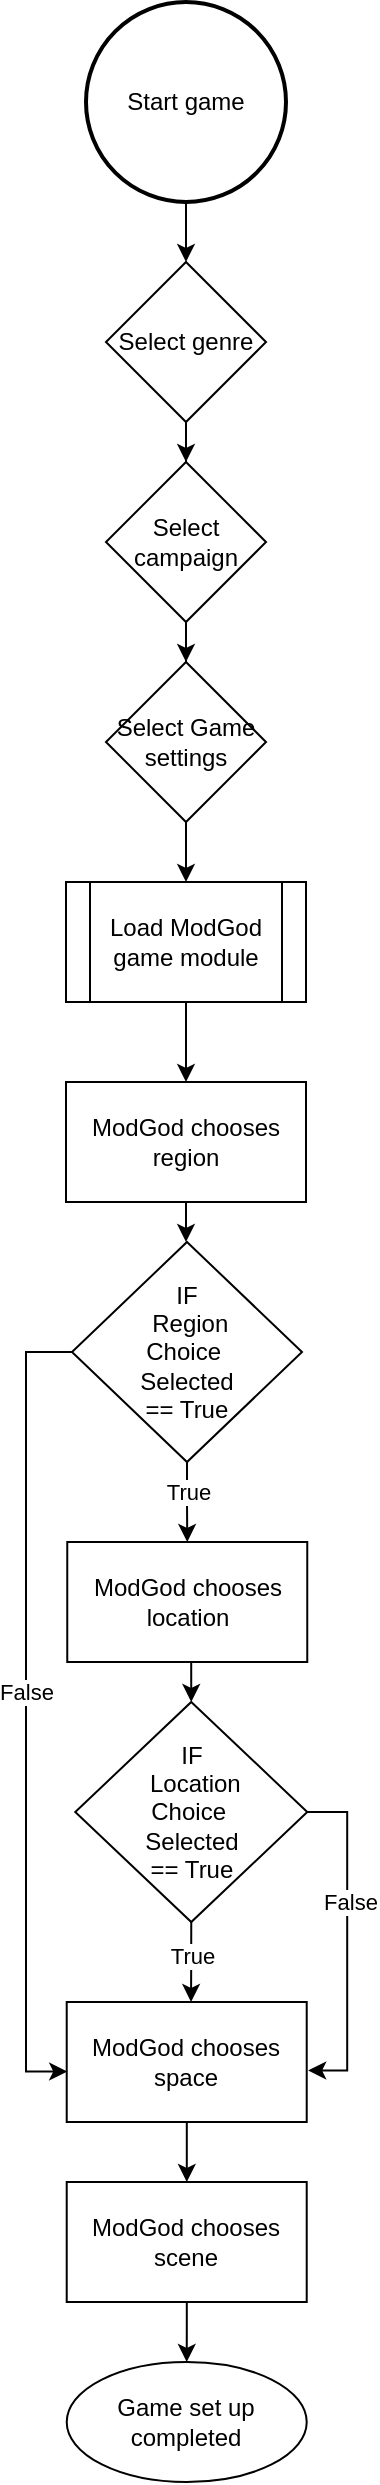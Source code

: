<mxfile version="20.3.0" type="device"><diagram id="LsEVZn2ywElqt6WwXoec" name="Page-1"><mxGraphModel dx="1718" dy="1018" grid="1" gridSize="10" guides="1" tooltips="1" connect="1" arrows="1" fold="1" page="1" pageScale="1" pageWidth="850" pageHeight="1100" math="0" shadow="0"><root><mxCell id="0"/><mxCell id="1" parent="0"/><mxCell id="-5vSoh6XbHN2hPACiJxj-5" style="edgeStyle=orthogonalEdgeStyle;rounded=0;orthogonalLoop=1;jettySize=auto;html=1;entryX=0.5;entryY=0;entryDx=0;entryDy=0;" parent="1" source="-5vSoh6XbHN2hPACiJxj-1" target="-5vSoh6XbHN2hPACiJxj-2" edge="1"><mxGeometry relative="1" as="geometry"/></mxCell><mxCell id="-5vSoh6XbHN2hPACiJxj-1" value="Start game" style="strokeWidth=2;html=1;shape=mxgraph.flowchart.start_2;whiteSpace=wrap;" parent="1" vertex="1"><mxGeometry x="375" y="50" width="100" height="100" as="geometry"/></mxCell><mxCell id="-5vSoh6XbHN2hPACiJxj-6" value="" style="edgeStyle=orthogonalEdgeStyle;rounded=0;orthogonalLoop=1;jettySize=auto;html=1;" parent="1" source="-5vSoh6XbHN2hPACiJxj-2" target="-5vSoh6XbHN2hPACiJxj-3" edge="1"><mxGeometry relative="1" as="geometry"/></mxCell><mxCell id="-5vSoh6XbHN2hPACiJxj-2" value="Select genre" style="rhombus;whiteSpace=wrap;html=1;" parent="1" vertex="1"><mxGeometry x="385" y="180" width="80" height="80" as="geometry"/></mxCell><mxCell id="-5vSoh6XbHN2hPACiJxj-7" value="" style="edgeStyle=orthogonalEdgeStyle;rounded=0;orthogonalLoop=1;jettySize=auto;html=1;" parent="1" source="-5vSoh6XbHN2hPACiJxj-3" target="-5vSoh6XbHN2hPACiJxj-4" edge="1"><mxGeometry relative="1" as="geometry"/></mxCell><mxCell id="-5vSoh6XbHN2hPACiJxj-3" value="Select campaign" style="rhombus;whiteSpace=wrap;html=1;" parent="1" vertex="1"><mxGeometry x="385" y="280" width="80" height="80" as="geometry"/></mxCell><mxCell id="-5vSoh6XbHN2hPACiJxj-10" value="" style="edgeStyle=orthogonalEdgeStyle;rounded=0;orthogonalLoop=1;jettySize=auto;html=1;" parent="1" source="-5vSoh6XbHN2hPACiJxj-4" target="-5vSoh6XbHN2hPACiJxj-8" edge="1"><mxGeometry relative="1" as="geometry"/></mxCell><mxCell id="-5vSoh6XbHN2hPACiJxj-4" value="Select Game settings" style="rhombus;whiteSpace=wrap;html=1;" parent="1" vertex="1"><mxGeometry x="385" y="380" width="80" height="80" as="geometry"/></mxCell><mxCell id="ucek9U1R-yIVm7dkha0N-2" style="edgeStyle=orthogonalEdgeStyle;rounded=0;orthogonalLoop=1;jettySize=auto;html=1;exitX=0.5;exitY=1;exitDx=0;exitDy=0;entryX=0.5;entryY=0;entryDx=0;entryDy=0;" edge="1" parent="1" source="-5vSoh6XbHN2hPACiJxj-8" target="-5vSoh6XbHN2hPACiJxj-9"><mxGeometry relative="1" as="geometry"><mxPoint x="424.935" y="580" as="targetPoint"/></mxGeometry></mxCell><mxCell id="-5vSoh6XbHN2hPACiJxj-8" value="Load ModGod game module" style="shape=process;whiteSpace=wrap;html=1;backgroundOutline=1;" parent="1" vertex="1"><mxGeometry x="365" y="490" width="120" height="60" as="geometry"/></mxCell><mxCell id="ucek9U1R-yIVm7dkha0N-4" style="edgeStyle=orthogonalEdgeStyle;rounded=0;orthogonalLoop=1;jettySize=auto;html=1;entryX=0.5;entryY=0;entryDx=0;entryDy=0;" edge="1" parent="1" source="-5vSoh6XbHN2hPACiJxj-9" target="ucek9U1R-yIVm7dkha0N-5"><mxGeometry relative="1" as="geometry"><mxPoint x="425" y="690" as="targetPoint"/></mxGeometry></mxCell><mxCell id="-5vSoh6XbHN2hPACiJxj-9" value="ModGod chooses region" style="rounded=0;whiteSpace=wrap;html=1;" parent="1" vertex="1"><mxGeometry x="365" y="590" width="120" height="60" as="geometry"/></mxCell><mxCell id="-5vSoh6XbHN2hPACiJxj-24" value="" style="edgeStyle=orthogonalEdgeStyle;rounded=0;orthogonalLoop=1;jettySize=auto;html=1;" parent="1" source="-5vSoh6XbHN2hPACiJxj-13" target="-5vSoh6XbHN2hPACiJxj-14" edge="1"><mxGeometry relative="1" as="geometry"/></mxCell><mxCell id="-5vSoh6XbHN2hPACiJxj-13" value="ModGod chooses space" style="rounded=0;whiteSpace=wrap;html=1;" parent="1" vertex="1"><mxGeometry x="365.36" y="1050" width="120" height="60" as="geometry"/></mxCell><mxCell id="-5vSoh6XbHN2hPACiJxj-28" value="" style="edgeStyle=orthogonalEdgeStyle;rounded=0;orthogonalLoop=1;jettySize=auto;html=1;" parent="1" source="-5vSoh6XbHN2hPACiJxj-14" target="-5vSoh6XbHN2hPACiJxj-27" edge="1"><mxGeometry relative="1" as="geometry"/></mxCell><mxCell id="-5vSoh6XbHN2hPACiJxj-14" value="ModGod chooses scene" style="rounded=0;whiteSpace=wrap;html=1;" parent="1" vertex="1"><mxGeometry x="365.36" y="1140" width="120" height="60" as="geometry"/></mxCell><mxCell id="-5vSoh6XbHN2hPACiJxj-27" value="Game set up completed" style="ellipse;whiteSpace=wrap;html=1;rounded=0;" parent="1" vertex="1"><mxGeometry x="365.36" y="1230" width="120" height="60" as="geometry"/></mxCell><mxCell id="ucek9U1R-yIVm7dkha0N-7" style="edgeStyle=orthogonalEdgeStyle;rounded=0;orthogonalLoop=1;jettySize=auto;html=1;exitX=0.5;exitY=1;exitDx=0;exitDy=0;entryX=0.5;entryY=0;entryDx=0;entryDy=0;" edge="1" parent="1" source="ucek9U1R-yIVm7dkha0N-5" target="ucek9U1R-yIVm7dkha0N-6"><mxGeometry relative="1" as="geometry"/></mxCell><mxCell id="ucek9U1R-yIVm7dkha0N-14" value="True" style="edgeLabel;html=1;align=center;verticalAlign=middle;resizable=0;points=[];" vertex="1" connectable="0" parent="ucek9U1R-yIVm7dkha0N-7"><mxGeometry x="-0.274" relative="1" as="geometry"><mxPoint as="offset"/></mxGeometry></mxCell><mxCell id="ucek9U1R-yIVm7dkha0N-18" style="edgeStyle=orthogonalEdgeStyle;rounded=0;orthogonalLoop=1;jettySize=auto;html=1;entryX=0.002;entryY=0.579;entryDx=0;entryDy=0;entryPerimeter=0;" edge="1" parent="1" source="ucek9U1R-yIVm7dkha0N-5" target="-5vSoh6XbHN2hPACiJxj-13"><mxGeometry relative="1" as="geometry"><Array as="points"><mxPoint x="345" y="725"/><mxPoint x="345" y="1085"/></Array></mxGeometry></mxCell><mxCell id="ucek9U1R-yIVm7dkha0N-21" value="False" style="edgeLabel;html=1;align=center;verticalAlign=middle;resizable=0;points=[];" vertex="1" connectable="0" parent="ucek9U1R-yIVm7dkha0N-18"><mxGeometry x="-0.043" relative="1" as="geometry"><mxPoint as="offset"/></mxGeometry></mxCell><mxCell id="ucek9U1R-yIVm7dkha0N-5" value="IF&lt;br&gt;&amp;nbsp;Region&lt;br&gt;Choice&amp;nbsp;&lt;br&gt;Selected&lt;br&gt;== True" style="rhombus;whiteSpace=wrap;html=1;" vertex="1" parent="1"><mxGeometry x="368" y="670" width="115" height="110" as="geometry"/></mxCell><mxCell id="ucek9U1R-yIVm7dkha0N-11" style="edgeStyle=orthogonalEdgeStyle;rounded=0;orthogonalLoop=1;jettySize=auto;html=1;exitX=0.5;exitY=1;exitDx=0;exitDy=0;entryX=0.5;entryY=0;entryDx=0;entryDy=0;" edge="1" parent="1" source="ucek9U1R-yIVm7dkha0N-6" target="ucek9U1R-yIVm7dkha0N-10"><mxGeometry relative="1" as="geometry"/></mxCell><mxCell id="ucek9U1R-yIVm7dkha0N-6" value="ModGod chooses location" style="rounded=0;whiteSpace=wrap;html=1;" vertex="1" parent="1"><mxGeometry x="365.63" y="820" width="120" height="60" as="geometry"/></mxCell><mxCell id="ucek9U1R-yIVm7dkha0N-12" style="edgeStyle=orthogonalEdgeStyle;rounded=0;orthogonalLoop=1;jettySize=auto;html=1;exitX=0.5;exitY=1;exitDx=0;exitDy=0;entryX=0.518;entryY=0;entryDx=0;entryDy=0;entryPerimeter=0;" edge="1" parent="1" source="ucek9U1R-yIVm7dkha0N-10" target="-5vSoh6XbHN2hPACiJxj-13"><mxGeometry relative="1" as="geometry"><mxPoint x="427.503" y="1040" as="targetPoint"/></mxGeometry></mxCell><mxCell id="ucek9U1R-yIVm7dkha0N-13" value="True" style="edgeLabel;html=1;align=center;verticalAlign=middle;resizable=0;points=[];" vertex="1" connectable="0" parent="ucek9U1R-yIVm7dkha0N-12"><mxGeometry x="-0.175" relative="1" as="geometry"><mxPoint as="offset"/></mxGeometry></mxCell><mxCell id="ucek9U1R-yIVm7dkha0N-20" style="edgeStyle=orthogonalEdgeStyle;rounded=0;orthogonalLoop=1;jettySize=auto;html=1;exitX=1;exitY=0.5;exitDx=0;exitDy=0;entryX=1.006;entryY=0.571;entryDx=0;entryDy=0;entryPerimeter=0;" edge="1" parent="1" source="ucek9U1R-yIVm7dkha0N-10" target="-5vSoh6XbHN2hPACiJxj-13"><mxGeometry relative="1" as="geometry"/></mxCell><mxCell id="ucek9U1R-yIVm7dkha0N-22" value="False" style="edgeLabel;html=1;align=center;verticalAlign=middle;resizable=0;points=[];" vertex="1" connectable="0" parent="ucek9U1R-yIVm7dkha0N-20"><mxGeometry x="-0.228" y="1" relative="1" as="geometry"><mxPoint as="offset"/></mxGeometry></mxCell><mxCell id="ucek9U1R-yIVm7dkha0N-10" value="IF&lt;br&gt;&amp;nbsp;Location&lt;br&gt;Choice&amp;nbsp;&lt;br&gt;Selected&lt;br&gt;== True" style="rhombus;whiteSpace=wrap;html=1;" vertex="1" parent="1"><mxGeometry x="369.63" y="900" width="116" height="110" as="geometry"/></mxCell></root></mxGraphModel></diagram></mxfile>